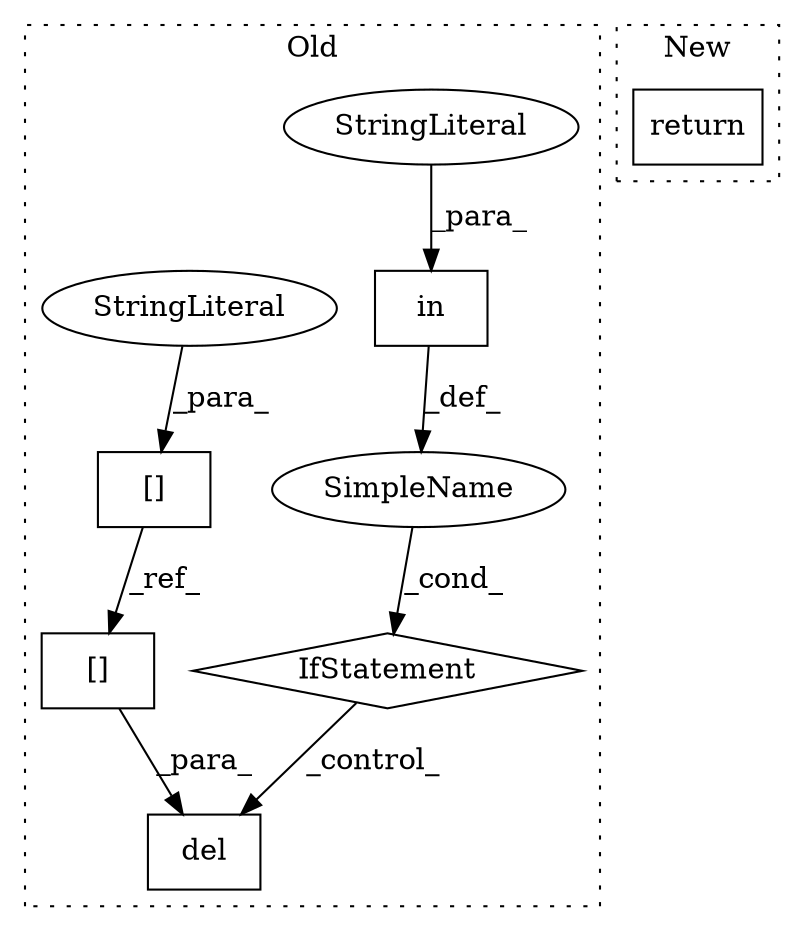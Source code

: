 digraph G {
subgraph cluster0 {
1 [label="del" a="32" s="16224,16248" l="4,1" shape="box"];
3 [label="[]" a="2" s="16153,16173" l="7,1" shape="box"];
4 [label="IfStatement" a="25" s="15924,15989" l="4,2" shape="diamond"];
5 [label="SimpleName" a="42" s="" l="" shape="ellipse"];
6 [label="in" a="105" s="15965" l="23" shape="box"];
7 [label="StringLiteral" a="45" s="15965" l="13" shape="ellipse"];
8 [label="StringLiteral" a="45" s="16160" l="13" shape="ellipse"];
9 [label="[]" a="2" s="16228,16247" l="7,1" shape="box"];
label = "Old";
style="dotted";
}
subgraph cluster1 {
2 [label="return" a="41" s="16365" l="7" shape="box"];
label = "New";
style="dotted";
}
3 -> 9 [label="_ref_"];
4 -> 1 [label="_control_"];
5 -> 4 [label="_cond_"];
6 -> 5 [label="_def_"];
7 -> 6 [label="_para_"];
8 -> 3 [label="_para_"];
9 -> 1 [label="_para_"];
}